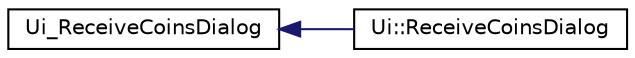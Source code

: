 digraph "Graphical Class Hierarchy"
{
 // LATEX_PDF_SIZE
  edge [fontname="Helvetica",fontsize="10",labelfontname="Helvetica",labelfontsize="10"];
  node [fontname="Helvetica",fontsize="10",shape=record];
  rankdir="LR";
  Node0 [label="Ui_ReceiveCoinsDialog",height=0.2,width=0.4,color="black", fillcolor="white", style="filled",URL="$class_ui___receive_coins_dialog.html",tooltip=" "];
  Node0 -> Node1 [dir="back",color="midnightblue",fontsize="10",style="solid",fontname="Helvetica"];
  Node1 [label="Ui::ReceiveCoinsDialog",height=0.2,width=0.4,color="black", fillcolor="white", style="filled",URL="$class_ui_1_1_receive_coins_dialog.html",tooltip=" "];
}
